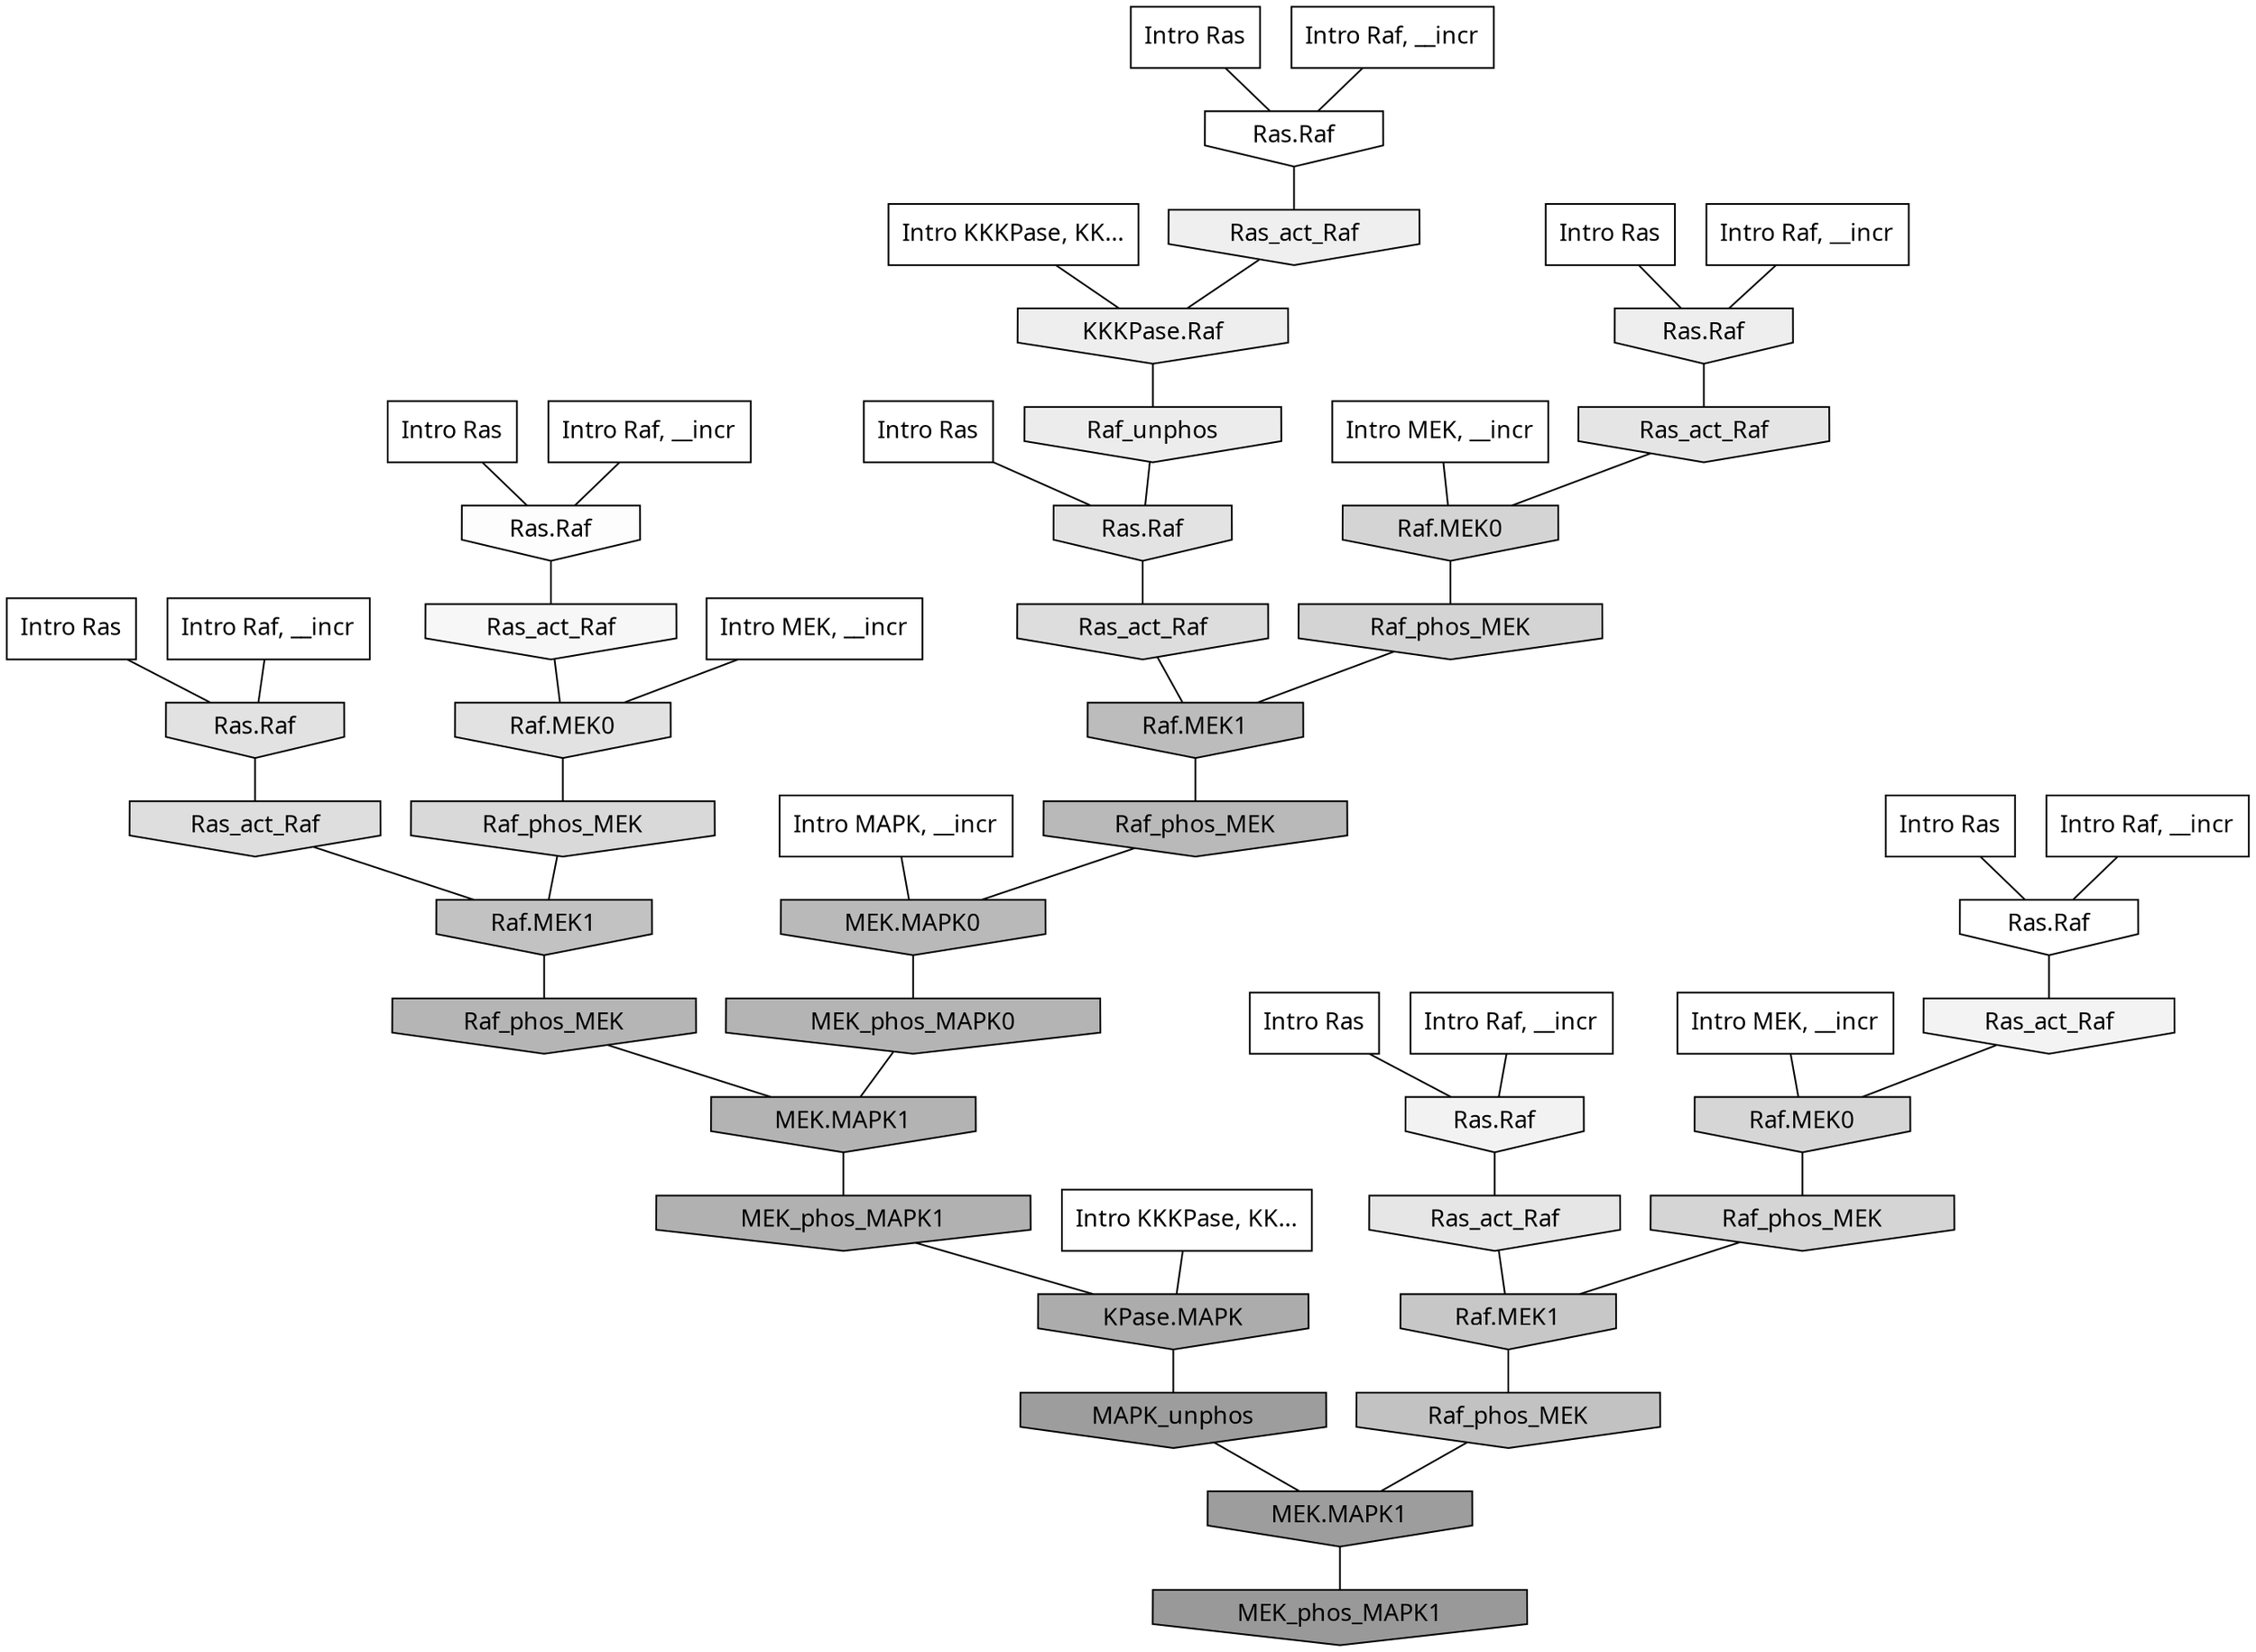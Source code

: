 digraph G{
  rankdir="TB";
  ranksep=0.30;
  node [fontname="CMU Serif"];
  edge [fontname="CMU Serif"];
  
  13 [label="Intro Ras", shape=rectangle, style=filled, fillcolor="0.000 0.000 1.000"]
  
  51 [label="Intro Ras", shape=rectangle, style=filled, fillcolor="0.000 0.000 1.000"]
  
  52 [label="Intro Ras", shape=rectangle, style=filled, fillcolor="0.000 0.000 1.000"]
  
  71 [label="Intro Ras", shape=rectangle, style=filled, fillcolor="0.000 0.000 1.000"]
  
  75 [label="Intro Ras", shape=rectangle, style=filled, fillcolor="0.000 0.000 1.000"]
  
  78 [label="Intro Ras", shape=rectangle, style=filled, fillcolor="0.000 0.000 1.000"]
  
  93 [label="Intro Ras", shape=rectangle, style=filled, fillcolor="0.000 0.000 1.000"]
  
  154 [label="Intro Raf, __incr", shape=rectangle, style=filled, fillcolor="0.000 0.000 1.000"]
  
  158 [label="Intro Raf, __incr", shape=rectangle, style=filled, fillcolor="0.000 0.000 1.000"]
  
  671 [label="Intro Raf, __incr", shape=rectangle, style=filled, fillcolor="0.000 0.000 1.000"]
  
  735 [label="Intro Raf, __incr", shape=rectangle, style=filled, fillcolor="0.000 0.000 1.000"]
  
  770 [label="Intro Raf, __incr", shape=rectangle, style=filled, fillcolor="0.000 0.000 1.000"]
  
  916 [label="Intro Raf, __incr", shape=rectangle, style=filled, fillcolor="0.000 0.000 1.000"]
  
  1502 [label="Intro MEK, __incr", shape=rectangle, style=filled, fillcolor="0.000 0.000 1.000"]
  
  1525 [label="Intro MEK, __incr", shape=rectangle, style=filled, fillcolor="0.000 0.000 1.000"]
  
  1858 [label="Intro MEK, __incr", shape=rectangle, style=filled, fillcolor="0.000 0.000 1.000"]
  
  2958 [label="Intro MAPK, __incr", shape=rectangle, style=filled, fillcolor="0.000 0.000 1.000"]
  
  3144 [label="Intro KKKPase, KK...", shape=rectangle, style=filled, fillcolor="0.000 0.000 1.000"]
  
  3190 [label="Intro KKKPase, KK...", shape=rectangle, style=filled, fillcolor="0.000 0.000 1.000"]
  
  3204 [label="Ras.Raf", shape=invhouse, style=filled, fillcolor="0.000 0.000 1.000"]
  
  3238 [label="Ras.Raf", shape=invhouse, style=filled, fillcolor="0.000 0.000 1.000"]
  
  3411 [label="Ras.Raf", shape=invhouse, style=filled, fillcolor="0.000 0.000 0.989"]
  
  3605 [label="Ras_act_Raf", shape=invhouse, style=filled, fillcolor="0.000 0.000 0.966"]
  
  3816 [label="Ras_act_Raf", shape=invhouse, style=filled, fillcolor="0.000 0.000 0.951"]
  
  3908 [label="Ras.Raf", shape=invhouse, style=filled, fillcolor="0.000 0.000 0.947"]
  
  4109 [label="Ras_act_Raf", shape=invhouse, style=filled, fillcolor="0.000 0.000 0.937"]
  
  4195 [label="Ras.Raf", shape=invhouse, style=filled, fillcolor="0.000 0.000 0.932"]
  
  4245 [label="KKKPase.Raf", shape=invhouse, style=filled, fillcolor="0.000 0.000 0.930"]
  
  4309 [label="Raf_unphos", shape=invhouse, style=filled, fillcolor="0.000 0.000 0.925"]
  
  4836 [label="Ras_act_Raf", shape=invhouse, style=filled, fillcolor="0.000 0.000 0.901"]
  
  4915 [label="Ras_act_Raf", shape=invhouse, style=filled, fillcolor="0.000 0.000 0.897"]
  
  5064 [label="Ras.Raf", shape=invhouse, style=filled, fillcolor="0.000 0.000 0.889"]
  
  5186 [label="Ras.Raf", shape=invhouse, style=filled, fillcolor="0.000 0.000 0.884"]
  
  5198 [label="Raf.MEK0", shape=invhouse, style=filled, fillcolor="0.000 0.000 0.883"]
  
  5538 [label="Ras_act_Raf", shape=invhouse, style=filled, fillcolor="0.000 0.000 0.868"]
  
  5557 [label="Ras_act_Raf", shape=invhouse, style=filled, fillcolor="0.000 0.000 0.867"]
  
  5982 [label="Raf_phos_MEK", shape=invhouse, style=filled, fillcolor="0.000 0.000 0.850"]
  
  6303 [label="Raf.MEK0", shape=invhouse, style=filled, fillcolor="0.000 0.000 0.838"]
  
  6435 [label="Raf_phos_MEK", shape=invhouse, style=filled, fillcolor="0.000 0.000 0.833"]
  
  6525 [label="Raf.MEK0", shape=invhouse, style=filled, fillcolor="0.000 0.000 0.831"]
  
  6554 [label="Raf_phos_MEK", shape=invhouse, style=filled, fillcolor="0.000 0.000 0.830"]
  
  8654 [label="Raf.MEK1", shape=invhouse, style=filled, fillcolor="0.000 0.000 0.778"]
  
  9547 [label="Raf_phos_MEK", shape=invhouse, style=filled, fillcolor="0.000 0.000 0.760"]
  
  9710 [label="Raf.MEK1", shape=invhouse, style=filled, fillcolor="0.000 0.000 0.758"]
  
  10957 [label="Raf.MEK1", shape=invhouse, style=filled, fillcolor="0.000 0.000 0.737"]
  
  11790 [label="Raf_phos_MEK", shape=invhouse, style=filled, fillcolor="0.000 0.000 0.725"]
  
  11794 [label="MEK.MAPK0", shape=invhouse, style=filled, fillcolor="0.000 0.000 0.725"]
  
  12969 [label="Raf_phos_MEK", shape=invhouse, style=filled, fillcolor="0.000 0.000 0.710"]
  
  13501 [label="MEK_phos_MAPK0", shape=invhouse, style=filled, fillcolor="0.000 0.000 0.704"]
  
  13736 [label="MEK.MAPK1", shape=invhouse, style=filled, fillcolor="0.000 0.000 0.701"]
  
  14680 [label="MEK_phos_MAPK1", shape=invhouse, style=filled, fillcolor="0.000 0.000 0.692"]
  
  16062 [label="KPase.MAPK", shape=invhouse, style=filled, fillcolor="0.000 0.000 0.673"]
  
  18423 [label="MAPK_unphos", shape=invhouse, style=filled, fillcolor="0.000 0.000 0.614"]
  
  18424 [label="MEK.MAPK1", shape=invhouse, style=filled, fillcolor="0.000 0.000 0.614"]
  
  18867 [label="MEK_phos_MAPK1", shape=invhouse, style=filled, fillcolor="0.000 0.000 0.600"]
  
  
  18424 -> 18867 [dir=none, color="0.000 0.000 0.000"] 
  18423 -> 18424 [dir=none, color="0.000 0.000 0.000"] 
  16062 -> 18423 [dir=none, color="0.000 0.000 0.000"] 
  14680 -> 16062 [dir=none, color="0.000 0.000 0.000"] 
  13736 -> 14680 [dir=none, color="0.000 0.000 0.000"] 
  13501 -> 13736 [dir=none, color="0.000 0.000 0.000"] 
  12969 -> 13736 [dir=none, color="0.000 0.000 0.000"] 
  11794 -> 13501 [dir=none, color="0.000 0.000 0.000"] 
  11790 -> 11794 [dir=none, color="0.000 0.000 0.000"] 
  10957 -> 11790 [dir=none, color="0.000 0.000 0.000"] 
  9710 -> 12969 [dir=none, color="0.000 0.000 0.000"] 
  9547 -> 18424 [dir=none, color="0.000 0.000 0.000"] 
  8654 -> 9547 [dir=none, color="0.000 0.000 0.000"] 
  6554 -> 10957 [dir=none, color="0.000 0.000 0.000"] 
  6525 -> 6554 [dir=none, color="0.000 0.000 0.000"] 
  6435 -> 8654 [dir=none, color="0.000 0.000 0.000"] 
  6303 -> 6435 [dir=none, color="0.000 0.000 0.000"] 
  5982 -> 9710 [dir=none, color="0.000 0.000 0.000"] 
  5557 -> 10957 [dir=none, color="0.000 0.000 0.000"] 
  5538 -> 9710 [dir=none, color="0.000 0.000 0.000"] 
  5198 -> 5982 [dir=none, color="0.000 0.000 0.000"] 
  5186 -> 5538 [dir=none, color="0.000 0.000 0.000"] 
  5064 -> 5557 [dir=none, color="0.000 0.000 0.000"] 
  4915 -> 6525 [dir=none, color="0.000 0.000 0.000"] 
  4836 -> 8654 [dir=none, color="0.000 0.000 0.000"] 
  4309 -> 5064 [dir=none, color="0.000 0.000 0.000"] 
  4245 -> 4309 [dir=none, color="0.000 0.000 0.000"] 
  4195 -> 4915 [dir=none, color="0.000 0.000 0.000"] 
  4109 -> 4245 [dir=none, color="0.000 0.000 0.000"] 
  3908 -> 4836 [dir=none, color="0.000 0.000 0.000"] 
  3816 -> 6303 [dir=none, color="0.000 0.000 0.000"] 
  3605 -> 5198 [dir=none, color="0.000 0.000 0.000"] 
  3411 -> 3605 [dir=none, color="0.000 0.000 0.000"] 
  3238 -> 3816 [dir=none, color="0.000 0.000 0.000"] 
  3204 -> 4109 [dir=none, color="0.000 0.000 0.000"] 
  3190 -> 4245 [dir=none, color="0.000 0.000 0.000"] 
  3144 -> 16062 [dir=none, color="0.000 0.000 0.000"] 
  2958 -> 11794 [dir=none, color="0.000 0.000 0.000"] 
  1858 -> 6525 [dir=none, color="0.000 0.000 0.000"] 
  1525 -> 5198 [dir=none, color="0.000 0.000 0.000"] 
  1502 -> 6303 [dir=none, color="0.000 0.000 0.000"] 
  916 -> 4195 [dir=none, color="0.000 0.000 0.000"] 
  770 -> 5186 [dir=none, color="0.000 0.000 0.000"] 
  735 -> 3908 [dir=none, color="0.000 0.000 0.000"] 
  671 -> 3411 [dir=none, color="0.000 0.000 0.000"] 
  158 -> 3204 [dir=none, color="0.000 0.000 0.000"] 
  154 -> 3238 [dir=none, color="0.000 0.000 0.000"] 
  93 -> 5186 [dir=none, color="0.000 0.000 0.000"] 
  78 -> 3411 [dir=none, color="0.000 0.000 0.000"] 
  75 -> 3204 [dir=none, color="0.000 0.000 0.000"] 
  71 -> 3908 [dir=none, color="0.000 0.000 0.000"] 
  52 -> 4195 [dir=none, color="0.000 0.000 0.000"] 
  51 -> 3238 [dir=none, color="0.000 0.000 0.000"] 
  13 -> 5064 [dir=none, color="0.000 0.000 0.000"] 
  
  }
